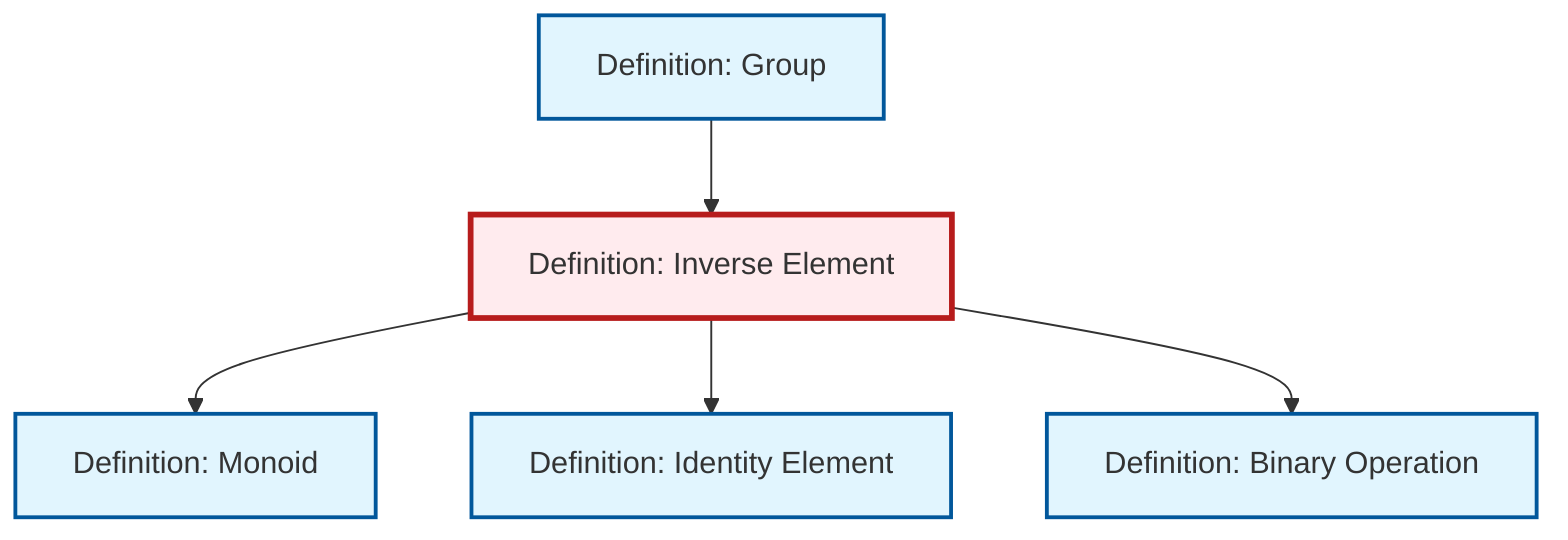 graph TD
    classDef definition fill:#e1f5fe,stroke:#01579b,stroke-width:2px
    classDef theorem fill:#f3e5f5,stroke:#4a148c,stroke-width:2px
    classDef axiom fill:#fff3e0,stroke:#e65100,stroke-width:2px
    classDef example fill:#e8f5e9,stroke:#1b5e20,stroke-width:2px
    classDef current fill:#ffebee,stroke:#b71c1c,stroke-width:3px
    def-monoid["Definition: Monoid"]:::definition
    def-identity-element["Definition: Identity Element"]:::definition
    def-group["Definition: Group"]:::definition
    def-inverse-element["Definition: Inverse Element"]:::definition
    def-binary-operation["Definition: Binary Operation"]:::definition
    def-inverse-element --> def-monoid
    def-group --> def-inverse-element
    def-inverse-element --> def-identity-element
    def-inverse-element --> def-binary-operation
    class def-inverse-element current
